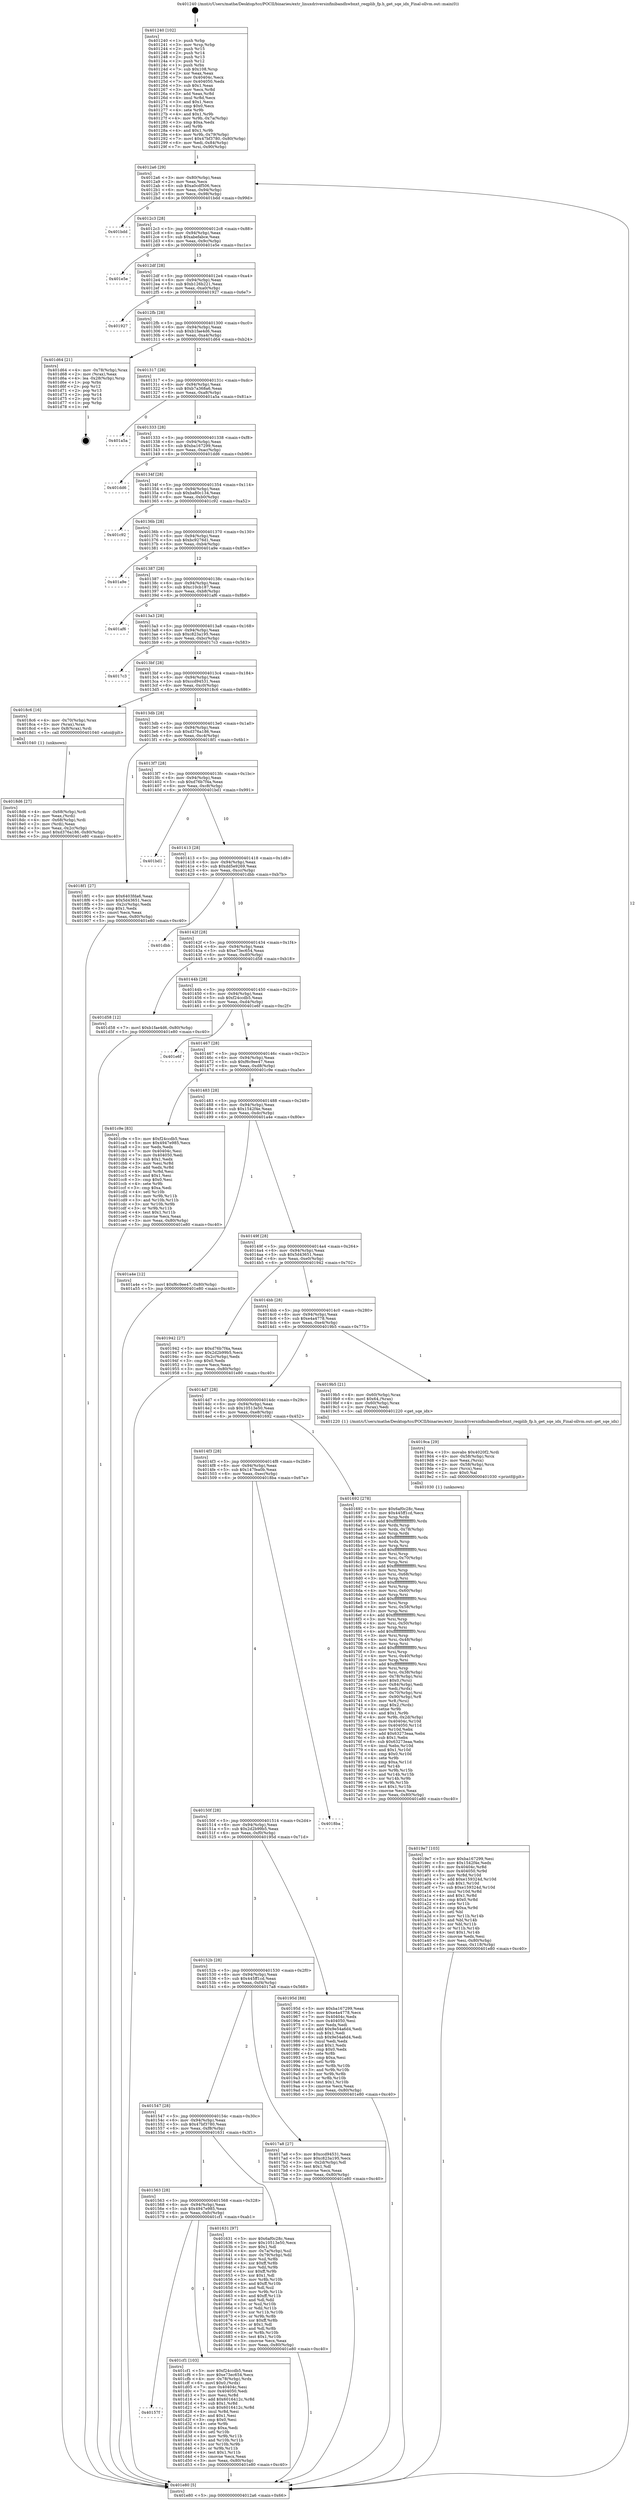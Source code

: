 digraph "0x401240" {
  label = "0x401240 (/mnt/c/Users/mathe/Desktop/tcc/POCII/binaries/extr_linuxdriversinfinibandhwbnxt_reqplib_fp.h_get_sqe_idx_Final-ollvm.out::main(0))"
  labelloc = "t"
  node[shape=record]

  Entry [label="",width=0.3,height=0.3,shape=circle,fillcolor=black,style=filled]
  "0x4012a6" [label="{
     0x4012a6 [29]\l
     | [instrs]\l
     &nbsp;&nbsp;0x4012a6 \<+3\>: mov -0x80(%rbp),%eax\l
     &nbsp;&nbsp;0x4012a9 \<+2\>: mov %eax,%ecx\l
     &nbsp;&nbsp;0x4012ab \<+6\>: sub $0xa0cdf506,%ecx\l
     &nbsp;&nbsp;0x4012b1 \<+6\>: mov %eax,-0x94(%rbp)\l
     &nbsp;&nbsp;0x4012b7 \<+6\>: mov %ecx,-0x98(%rbp)\l
     &nbsp;&nbsp;0x4012bd \<+6\>: je 0000000000401bdd \<main+0x99d\>\l
  }"]
  "0x401bdd" [label="{
     0x401bdd\l
  }", style=dashed]
  "0x4012c3" [label="{
     0x4012c3 [28]\l
     | [instrs]\l
     &nbsp;&nbsp;0x4012c3 \<+5\>: jmp 00000000004012c8 \<main+0x88\>\l
     &nbsp;&nbsp;0x4012c8 \<+6\>: mov -0x94(%rbp),%eax\l
     &nbsp;&nbsp;0x4012ce \<+5\>: sub $0xabefabce,%eax\l
     &nbsp;&nbsp;0x4012d3 \<+6\>: mov %eax,-0x9c(%rbp)\l
     &nbsp;&nbsp;0x4012d9 \<+6\>: je 0000000000401e5e \<main+0xc1e\>\l
  }"]
  Exit [label="",width=0.3,height=0.3,shape=circle,fillcolor=black,style=filled,peripheries=2]
  "0x401e5e" [label="{
     0x401e5e\l
  }", style=dashed]
  "0x4012df" [label="{
     0x4012df [28]\l
     | [instrs]\l
     &nbsp;&nbsp;0x4012df \<+5\>: jmp 00000000004012e4 \<main+0xa4\>\l
     &nbsp;&nbsp;0x4012e4 \<+6\>: mov -0x94(%rbp),%eax\l
     &nbsp;&nbsp;0x4012ea \<+5\>: sub $0xb126b221,%eax\l
     &nbsp;&nbsp;0x4012ef \<+6\>: mov %eax,-0xa0(%rbp)\l
     &nbsp;&nbsp;0x4012f5 \<+6\>: je 0000000000401927 \<main+0x6e7\>\l
  }"]
  "0x40157f" [label="{
     0x40157f\l
  }", style=dashed]
  "0x401927" [label="{
     0x401927\l
  }", style=dashed]
  "0x4012fb" [label="{
     0x4012fb [28]\l
     | [instrs]\l
     &nbsp;&nbsp;0x4012fb \<+5\>: jmp 0000000000401300 \<main+0xc0\>\l
     &nbsp;&nbsp;0x401300 \<+6\>: mov -0x94(%rbp),%eax\l
     &nbsp;&nbsp;0x401306 \<+5\>: sub $0xb1fae4d6,%eax\l
     &nbsp;&nbsp;0x40130b \<+6\>: mov %eax,-0xa4(%rbp)\l
     &nbsp;&nbsp;0x401311 \<+6\>: je 0000000000401d64 \<main+0xb24\>\l
  }"]
  "0x401cf1" [label="{
     0x401cf1 [103]\l
     | [instrs]\l
     &nbsp;&nbsp;0x401cf1 \<+5\>: mov $0xf24ccdb5,%eax\l
     &nbsp;&nbsp;0x401cf6 \<+5\>: mov $0xe73ec654,%ecx\l
     &nbsp;&nbsp;0x401cfb \<+4\>: mov -0x78(%rbp),%rdx\l
     &nbsp;&nbsp;0x401cff \<+6\>: movl $0x0,(%rdx)\l
     &nbsp;&nbsp;0x401d05 \<+7\>: mov 0x40404c,%esi\l
     &nbsp;&nbsp;0x401d0c \<+7\>: mov 0x404050,%edi\l
     &nbsp;&nbsp;0x401d13 \<+3\>: mov %esi,%r8d\l
     &nbsp;&nbsp;0x401d16 \<+7\>: add $0x6016412c,%r8d\l
     &nbsp;&nbsp;0x401d1d \<+4\>: sub $0x1,%r8d\l
     &nbsp;&nbsp;0x401d21 \<+7\>: sub $0x6016412c,%r8d\l
     &nbsp;&nbsp;0x401d28 \<+4\>: imul %r8d,%esi\l
     &nbsp;&nbsp;0x401d2c \<+3\>: and $0x1,%esi\l
     &nbsp;&nbsp;0x401d2f \<+3\>: cmp $0x0,%esi\l
     &nbsp;&nbsp;0x401d32 \<+4\>: sete %r9b\l
     &nbsp;&nbsp;0x401d36 \<+3\>: cmp $0xa,%edi\l
     &nbsp;&nbsp;0x401d39 \<+4\>: setl %r10b\l
     &nbsp;&nbsp;0x401d3d \<+3\>: mov %r9b,%r11b\l
     &nbsp;&nbsp;0x401d40 \<+3\>: and %r10b,%r11b\l
     &nbsp;&nbsp;0x401d43 \<+3\>: xor %r10b,%r9b\l
     &nbsp;&nbsp;0x401d46 \<+3\>: or %r9b,%r11b\l
     &nbsp;&nbsp;0x401d49 \<+4\>: test $0x1,%r11b\l
     &nbsp;&nbsp;0x401d4d \<+3\>: cmovne %ecx,%eax\l
     &nbsp;&nbsp;0x401d50 \<+3\>: mov %eax,-0x80(%rbp)\l
     &nbsp;&nbsp;0x401d53 \<+5\>: jmp 0000000000401e80 \<main+0xc40\>\l
  }"]
  "0x401d64" [label="{
     0x401d64 [21]\l
     | [instrs]\l
     &nbsp;&nbsp;0x401d64 \<+4\>: mov -0x78(%rbp),%rax\l
     &nbsp;&nbsp;0x401d68 \<+2\>: mov (%rax),%eax\l
     &nbsp;&nbsp;0x401d6a \<+4\>: lea -0x28(%rbp),%rsp\l
     &nbsp;&nbsp;0x401d6e \<+1\>: pop %rbx\l
     &nbsp;&nbsp;0x401d6f \<+2\>: pop %r12\l
     &nbsp;&nbsp;0x401d71 \<+2\>: pop %r13\l
     &nbsp;&nbsp;0x401d73 \<+2\>: pop %r14\l
     &nbsp;&nbsp;0x401d75 \<+2\>: pop %r15\l
     &nbsp;&nbsp;0x401d77 \<+1\>: pop %rbp\l
     &nbsp;&nbsp;0x401d78 \<+1\>: ret\l
  }"]
  "0x401317" [label="{
     0x401317 [28]\l
     | [instrs]\l
     &nbsp;&nbsp;0x401317 \<+5\>: jmp 000000000040131c \<main+0xdc\>\l
     &nbsp;&nbsp;0x40131c \<+6\>: mov -0x94(%rbp),%eax\l
     &nbsp;&nbsp;0x401322 \<+5\>: sub $0xb7a368a6,%eax\l
     &nbsp;&nbsp;0x401327 \<+6\>: mov %eax,-0xa8(%rbp)\l
     &nbsp;&nbsp;0x40132d \<+6\>: je 0000000000401a5a \<main+0x81a\>\l
  }"]
  "0x4019e7" [label="{
     0x4019e7 [103]\l
     | [instrs]\l
     &nbsp;&nbsp;0x4019e7 \<+5\>: mov $0xba167299,%esi\l
     &nbsp;&nbsp;0x4019ec \<+5\>: mov $0x1542f4e,%edx\l
     &nbsp;&nbsp;0x4019f1 \<+8\>: mov 0x40404c,%r8d\l
     &nbsp;&nbsp;0x4019f9 \<+8\>: mov 0x404050,%r9d\l
     &nbsp;&nbsp;0x401a01 \<+3\>: mov %r8d,%r10d\l
     &nbsp;&nbsp;0x401a04 \<+7\>: add $0xe159324d,%r10d\l
     &nbsp;&nbsp;0x401a0b \<+4\>: sub $0x1,%r10d\l
     &nbsp;&nbsp;0x401a0f \<+7\>: sub $0xe159324d,%r10d\l
     &nbsp;&nbsp;0x401a16 \<+4\>: imul %r10d,%r8d\l
     &nbsp;&nbsp;0x401a1a \<+4\>: and $0x1,%r8d\l
     &nbsp;&nbsp;0x401a1e \<+4\>: cmp $0x0,%r8d\l
     &nbsp;&nbsp;0x401a22 \<+4\>: sete %r11b\l
     &nbsp;&nbsp;0x401a26 \<+4\>: cmp $0xa,%r9d\l
     &nbsp;&nbsp;0x401a2a \<+3\>: setl %bl\l
     &nbsp;&nbsp;0x401a2d \<+3\>: mov %r11b,%r14b\l
     &nbsp;&nbsp;0x401a30 \<+3\>: and %bl,%r14b\l
     &nbsp;&nbsp;0x401a33 \<+3\>: xor %bl,%r11b\l
     &nbsp;&nbsp;0x401a36 \<+3\>: or %r11b,%r14b\l
     &nbsp;&nbsp;0x401a39 \<+4\>: test $0x1,%r14b\l
     &nbsp;&nbsp;0x401a3d \<+3\>: cmovne %edx,%esi\l
     &nbsp;&nbsp;0x401a40 \<+3\>: mov %esi,-0x80(%rbp)\l
     &nbsp;&nbsp;0x401a43 \<+6\>: mov %eax,-0x118(%rbp)\l
     &nbsp;&nbsp;0x401a49 \<+5\>: jmp 0000000000401e80 \<main+0xc40\>\l
  }"]
  "0x401a5a" [label="{
     0x401a5a\l
  }", style=dashed]
  "0x401333" [label="{
     0x401333 [28]\l
     | [instrs]\l
     &nbsp;&nbsp;0x401333 \<+5\>: jmp 0000000000401338 \<main+0xf8\>\l
     &nbsp;&nbsp;0x401338 \<+6\>: mov -0x94(%rbp),%eax\l
     &nbsp;&nbsp;0x40133e \<+5\>: sub $0xba167299,%eax\l
     &nbsp;&nbsp;0x401343 \<+6\>: mov %eax,-0xac(%rbp)\l
     &nbsp;&nbsp;0x401349 \<+6\>: je 0000000000401dd6 \<main+0xb96\>\l
  }"]
  "0x4019ca" [label="{
     0x4019ca [29]\l
     | [instrs]\l
     &nbsp;&nbsp;0x4019ca \<+10\>: movabs $0x4020f2,%rdi\l
     &nbsp;&nbsp;0x4019d4 \<+4\>: mov -0x58(%rbp),%rcx\l
     &nbsp;&nbsp;0x4019d8 \<+2\>: mov %eax,(%rcx)\l
     &nbsp;&nbsp;0x4019da \<+4\>: mov -0x58(%rbp),%rcx\l
     &nbsp;&nbsp;0x4019de \<+2\>: mov (%rcx),%esi\l
     &nbsp;&nbsp;0x4019e0 \<+2\>: mov $0x0,%al\l
     &nbsp;&nbsp;0x4019e2 \<+5\>: call 0000000000401030 \<printf@plt\>\l
     | [calls]\l
     &nbsp;&nbsp;0x401030 \{1\} (unknown)\l
  }"]
  "0x401dd6" [label="{
     0x401dd6\l
  }", style=dashed]
  "0x40134f" [label="{
     0x40134f [28]\l
     | [instrs]\l
     &nbsp;&nbsp;0x40134f \<+5\>: jmp 0000000000401354 \<main+0x114\>\l
     &nbsp;&nbsp;0x401354 \<+6\>: mov -0x94(%rbp),%eax\l
     &nbsp;&nbsp;0x40135a \<+5\>: sub $0xba80c134,%eax\l
     &nbsp;&nbsp;0x40135f \<+6\>: mov %eax,-0xb0(%rbp)\l
     &nbsp;&nbsp;0x401365 \<+6\>: je 0000000000401c92 \<main+0xa52\>\l
  }"]
  "0x4018d6" [label="{
     0x4018d6 [27]\l
     | [instrs]\l
     &nbsp;&nbsp;0x4018d6 \<+4\>: mov -0x68(%rbp),%rdi\l
     &nbsp;&nbsp;0x4018da \<+2\>: mov %eax,(%rdi)\l
     &nbsp;&nbsp;0x4018dc \<+4\>: mov -0x68(%rbp),%rdi\l
     &nbsp;&nbsp;0x4018e0 \<+2\>: mov (%rdi),%eax\l
     &nbsp;&nbsp;0x4018e2 \<+3\>: mov %eax,-0x2c(%rbp)\l
     &nbsp;&nbsp;0x4018e5 \<+7\>: movl $0xd376a186,-0x80(%rbp)\l
     &nbsp;&nbsp;0x4018ec \<+5\>: jmp 0000000000401e80 \<main+0xc40\>\l
  }"]
  "0x401c92" [label="{
     0x401c92\l
  }", style=dashed]
  "0x40136b" [label="{
     0x40136b [28]\l
     | [instrs]\l
     &nbsp;&nbsp;0x40136b \<+5\>: jmp 0000000000401370 \<main+0x130\>\l
     &nbsp;&nbsp;0x401370 \<+6\>: mov -0x94(%rbp),%eax\l
     &nbsp;&nbsp;0x401376 \<+5\>: sub $0xbc9276d1,%eax\l
     &nbsp;&nbsp;0x40137b \<+6\>: mov %eax,-0xb4(%rbp)\l
     &nbsp;&nbsp;0x401381 \<+6\>: je 0000000000401a9e \<main+0x85e\>\l
  }"]
  "0x401240" [label="{
     0x401240 [102]\l
     | [instrs]\l
     &nbsp;&nbsp;0x401240 \<+1\>: push %rbp\l
     &nbsp;&nbsp;0x401241 \<+3\>: mov %rsp,%rbp\l
     &nbsp;&nbsp;0x401244 \<+2\>: push %r15\l
     &nbsp;&nbsp;0x401246 \<+2\>: push %r14\l
     &nbsp;&nbsp;0x401248 \<+2\>: push %r13\l
     &nbsp;&nbsp;0x40124a \<+2\>: push %r12\l
     &nbsp;&nbsp;0x40124c \<+1\>: push %rbx\l
     &nbsp;&nbsp;0x40124d \<+7\>: sub $0x108,%rsp\l
     &nbsp;&nbsp;0x401254 \<+2\>: xor %eax,%eax\l
     &nbsp;&nbsp;0x401256 \<+7\>: mov 0x40404c,%ecx\l
     &nbsp;&nbsp;0x40125d \<+7\>: mov 0x404050,%edx\l
     &nbsp;&nbsp;0x401264 \<+3\>: sub $0x1,%eax\l
     &nbsp;&nbsp;0x401267 \<+3\>: mov %ecx,%r8d\l
     &nbsp;&nbsp;0x40126a \<+3\>: add %eax,%r8d\l
     &nbsp;&nbsp;0x40126d \<+4\>: imul %r8d,%ecx\l
     &nbsp;&nbsp;0x401271 \<+3\>: and $0x1,%ecx\l
     &nbsp;&nbsp;0x401274 \<+3\>: cmp $0x0,%ecx\l
     &nbsp;&nbsp;0x401277 \<+4\>: sete %r9b\l
     &nbsp;&nbsp;0x40127b \<+4\>: and $0x1,%r9b\l
     &nbsp;&nbsp;0x40127f \<+4\>: mov %r9b,-0x7a(%rbp)\l
     &nbsp;&nbsp;0x401283 \<+3\>: cmp $0xa,%edx\l
     &nbsp;&nbsp;0x401286 \<+4\>: setl %r9b\l
     &nbsp;&nbsp;0x40128a \<+4\>: and $0x1,%r9b\l
     &nbsp;&nbsp;0x40128e \<+4\>: mov %r9b,-0x79(%rbp)\l
     &nbsp;&nbsp;0x401292 \<+7\>: movl $0x47bf3780,-0x80(%rbp)\l
     &nbsp;&nbsp;0x401299 \<+6\>: mov %edi,-0x84(%rbp)\l
     &nbsp;&nbsp;0x40129f \<+7\>: mov %rsi,-0x90(%rbp)\l
  }"]
  "0x401a9e" [label="{
     0x401a9e\l
  }", style=dashed]
  "0x401387" [label="{
     0x401387 [28]\l
     | [instrs]\l
     &nbsp;&nbsp;0x401387 \<+5\>: jmp 000000000040138c \<main+0x14c\>\l
     &nbsp;&nbsp;0x40138c \<+6\>: mov -0x94(%rbp),%eax\l
     &nbsp;&nbsp;0x401392 \<+5\>: sub $0xc10cb187,%eax\l
     &nbsp;&nbsp;0x401397 \<+6\>: mov %eax,-0xb8(%rbp)\l
     &nbsp;&nbsp;0x40139d \<+6\>: je 0000000000401af6 \<main+0x8b6\>\l
  }"]
  "0x401e80" [label="{
     0x401e80 [5]\l
     | [instrs]\l
     &nbsp;&nbsp;0x401e80 \<+5\>: jmp 00000000004012a6 \<main+0x66\>\l
  }"]
  "0x401af6" [label="{
     0x401af6\l
  }", style=dashed]
  "0x4013a3" [label="{
     0x4013a3 [28]\l
     | [instrs]\l
     &nbsp;&nbsp;0x4013a3 \<+5\>: jmp 00000000004013a8 \<main+0x168\>\l
     &nbsp;&nbsp;0x4013a8 \<+6\>: mov -0x94(%rbp),%eax\l
     &nbsp;&nbsp;0x4013ae \<+5\>: sub $0xc823a195,%eax\l
     &nbsp;&nbsp;0x4013b3 \<+6\>: mov %eax,-0xbc(%rbp)\l
     &nbsp;&nbsp;0x4013b9 \<+6\>: je 00000000004017c3 \<main+0x583\>\l
  }"]
  "0x401563" [label="{
     0x401563 [28]\l
     | [instrs]\l
     &nbsp;&nbsp;0x401563 \<+5\>: jmp 0000000000401568 \<main+0x328\>\l
     &nbsp;&nbsp;0x401568 \<+6\>: mov -0x94(%rbp),%eax\l
     &nbsp;&nbsp;0x40156e \<+5\>: sub $0x4947e985,%eax\l
     &nbsp;&nbsp;0x401573 \<+6\>: mov %eax,-0xfc(%rbp)\l
     &nbsp;&nbsp;0x401579 \<+6\>: je 0000000000401cf1 \<main+0xab1\>\l
  }"]
  "0x4017c3" [label="{
     0x4017c3\l
  }", style=dashed]
  "0x4013bf" [label="{
     0x4013bf [28]\l
     | [instrs]\l
     &nbsp;&nbsp;0x4013bf \<+5\>: jmp 00000000004013c4 \<main+0x184\>\l
     &nbsp;&nbsp;0x4013c4 \<+6\>: mov -0x94(%rbp),%eax\l
     &nbsp;&nbsp;0x4013ca \<+5\>: sub $0xccd94531,%eax\l
     &nbsp;&nbsp;0x4013cf \<+6\>: mov %eax,-0xc0(%rbp)\l
     &nbsp;&nbsp;0x4013d5 \<+6\>: je 00000000004018c6 \<main+0x686\>\l
  }"]
  "0x401631" [label="{
     0x401631 [97]\l
     | [instrs]\l
     &nbsp;&nbsp;0x401631 \<+5\>: mov $0x6af0c28c,%eax\l
     &nbsp;&nbsp;0x401636 \<+5\>: mov $0x10513e50,%ecx\l
     &nbsp;&nbsp;0x40163b \<+2\>: mov $0x1,%dl\l
     &nbsp;&nbsp;0x40163d \<+4\>: mov -0x7a(%rbp),%sil\l
     &nbsp;&nbsp;0x401641 \<+4\>: mov -0x79(%rbp),%dil\l
     &nbsp;&nbsp;0x401645 \<+3\>: mov %sil,%r8b\l
     &nbsp;&nbsp;0x401648 \<+4\>: xor $0xff,%r8b\l
     &nbsp;&nbsp;0x40164c \<+3\>: mov %dil,%r9b\l
     &nbsp;&nbsp;0x40164f \<+4\>: xor $0xff,%r9b\l
     &nbsp;&nbsp;0x401653 \<+3\>: xor $0x1,%dl\l
     &nbsp;&nbsp;0x401656 \<+3\>: mov %r8b,%r10b\l
     &nbsp;&nbsp;0x401659 \<+4\>: and $0xff,%r10b\l
     &nbsp;&nbsp;0x40165d \<+3\>: and %dl,%sil\l
     &nbsp;&nbsp;0x401660 \<+3\>: mov %r9b,%r11b\l
     &nbsp;&nbsp;0x401663 \<+4\>: and $0xff,%r11b\l
     &nbsp;&nbsp;0x401667 \<+3\>: and %dl,%dil\l
     &nbsp;&nbsp;0x40166a \<+3\>: or %sil,%r10b\l
     &nbsp;&nbsp;0x40166d \<+3\>: or %dil,%r11b\l
     &nbsp;&nbsp;0x401670 \<+3\>: xor %r11b,%r10b\l
     &nbsp;&nbsp;0x401673 \<+3\>: or %r9b,%r8b\l
     &nbsp;&nbsp;0x401676 \<+4\>: xor $0xff,%r8b\l
     &nbsp;&nbsp;0x40167a \<+3\>: or $0x1,%dl\l
     &nbsp;&nbsp;0x40167d \<+3\>: and %dl,%r8b\l
     &nbsp;&nbsp;0x401680 \<+3\>: or %r8b,%r10b\l
     &nbsp;&nbsp;0x401683 \<+4\>: test $0x1,%r10b\l
     &nbsp;&nbsp;0x401687 \<+3\>: cmovne %ecx,%eax\l
     &nbsp;&nbsp;0x40168a \<+3\>: mov %eax,-0x80(%rbp)\l
     &nbsp;&nbsp;0x40168d \<+5\>: jmp 0000000000401e80 \<main+0xc40\>\l
  }"]
  "0x4018c6" [label="{
     0x4018c6 [16]\l
     | [instrs]\l
     &nbsp;&nbsp;0x4018c6 \<+4\>: mov -0x70(%rbp),%rax\l
     &nbsp;&nbsp;0x4018ca \<+3\>: mov (%rax),%rax\l
     &nbsp;&nbsp;0x4018cd \<+4\>: mov 0x8(%rax),%rdi\l
     &nbsp;&nbsp;0x4018d1 \<+5\>: call 0000000000401040 \<atoi@plt\>\l
     | [calls]\l
     &nbsp;&nbsp;0x401040 \{1\} (unknown)\l
  }"]
  "0x4013db" [label="{
     0x4013db [28]\l
     | [instrs]\l
     &nbsp;&nbsp;0x4013db \<+5\>: jmp 00000000004013e0 \<main+0x1a0\>\l
     &nbsp;&nbsp;0x4013e0 \<+6\>: mov -0x94(%rbp),%eax\l
     &nbsp;&nbsp;0x4013e6 \<+5\>: sub $0xd376a186,%eax\l
     &nbsp;&nbsp;0x4013eb \<+6\>: mov %eax,-0xc4(%rbp)\l
     &nbsp;&nbsp;0x4013f1 \<+6\>: je 00000000004018f1 \<main+0x6b1\>\l
  }"]
  "0x401547" [label="{
     0x401547 [28]\l
     | [instrs]\l
     &nbsp;&nbsp;0x401547 \<+5\>: jmp 000000000040154c \<main+0x30c\>\l
     &nbsp;&nbsp;0x40154c \<+6\>: mov -0x94(%rbp),%eax\l
     &nbsp;&nbsp;0x401552 \<+5\>: sub $0x47bf3780,%eax\l
     &nbsp;&nbsp;0x401557 \<+6\>: mov %eax,-0xf8(%rbp)\l
     &nbsp;&nbsp;0x40155d \<+6\>: je 0000000000401631 \<main+0x3f1\>\l
  }"]
  "0x4018f1" [label="{
     0x4018f1 [27]\l
     | [instrs]\l
     &nbsp;&nbsp;0x4018f1 \<+5\>: mov $0x6403fda6,%eax\l
     &nbsp;&nbsp;0x4018f6 \<+5\>: mov $0x5d43651,%ecx\l
     &nbsp;&nbsp;0x4018fb \<+3\>: mov -0x2c(%rbp),%edx\l
     &nbsp;&nbsp;0x4018fe \<+3\>: cmp $0x1,%edx\l
     &nbsp;&nbsp;0x401901 \<+3\>: cmovl %ecx,%eax\l
     &nbsp;&nbsp;0x401904 \<+3\>: mov %eax,-0x80(%rbp)\l
     &nbsp;&nbsp;0x401907 \<+5\>: jmp 0000000000401e80 \<main+0xc40\>\l
  }"]
  "0x4013f7" [label="{
     0x4013f7 [28]\l
     | [instrs]\l
     &nbsp;&nbsp;0x4013f7 \<+5\>: jmp 00000000004013fc \<main+0x1bc\>\l
     &nbsp;&nbsp;0x4013fc \<+6\>: mov -0x94(%rbp),%eax\l
     &nbsp;&nbsp;0x401402 \<+5\>: sub $0xd76b7f4a,%eax\l
     &nbsp;&nbsp;0x401407 \<+6\>: mov %eax,-0xc8(%rbp)\l
     &nbsp;&nbsp;0x40140d \<+6\>: je 0000000000401bd1 \<main+0x991\>\l
  }"]
  "0x4017a8" [label="{
     0x4017a8 [27]\l
     | [instrs]\l
     &nbsp;&nbsp;0x4017a8 \<+5\>: mov $0xccd94531,%eax\l
     &nbsp;&nbsp;0x4017ad \<+5\>: mov $0xc823a195,%ecx\l
     &nbsp;&nbsp;0x4017b2 \<+3\>: mov -0x2d(%rbp),%dl\l
     &nbsp;&nbsp;0x4017b5 \<+3\>: test $0x1,%dl\l
     &nbsp;&nbsp;0x4017b8 \<+3\>: cmovne %ecx,%eax\l
     &nbsp;&nbsp;0x4017bb \<+3\>: mov %eax,-0x80(%rbp)\l
     &nbsp;&nbsp;0x4017be \<+5\>: jmp 0000000000401e80 \<main+0xc40\>\l
  }"]
  "0x401bd1" [label="{
     0x401bd1\l
  }", style=dashed]
  "0x401413" [label="{
     0x401413 [28]\l
     | [instrs]\l
     &nbsp;&nbsp;0x401413 \<+5\>: jmp 0000000000401418 \<main+0x1d8\>\l
     &nbsp;&nbsp;0x401418 \<+6\>: mov -0x94(%rbp),%eax\l
     &nbsp;&nbsp;0x40141e \<+5\>: sub $0xdd5e9269,%eax\l
     &nbsp;&nbsp;0x401423 \<+6\>: mov %eax,-0xcc(%rbp)\l
     &nbsp;&nbsp;0x401429 \<+6\>: je 0000000000401dbb \<main+0xb7b\>\l
  }"]
  "0x40152b" [label="{
     0x40152b [28]\l
     | [instrs]\l
     &nbsp;&nbsp;0x40152b \<+5\>: jmp 0000000000401530 \<main+0x2f0\>\l
     &nbsp;&nbsp;0x401530 \<+6\>: mov -0x94(%rbp),%eax\l
     &nbsp;&nbsp;0x401536 \<+5\>: sub $0x445ff1cd,%eax\l
     &nbsp;&nbsp;0x40153b \<+6\>: mov %eax,-0xf4(%rbp)\l
     &nbsp;&nbsp;0x401541 \<+6\>: je 00000000004017a8 \<main+0x568\>\l
  }"]
  "0x401dbb" [label="{
     0x401dbb\l
  }", style=dashed]
  "0x40142f" [label="{
     0x40142f [28]\l
     | [instrs]\l
     &nbsp;&nbsp;0x40142f \<+5\>: jmp 0000000000401434 \<main+0x1f4\>\l
     &nbsp;&nbsp;0x401434 \<+6\>: mov -0x94(%rbp),%eax\l
     &nbsp;&nbsp;0x40143a \<+5\>: sub $0xe73ec654,%eax\l
     &nbsp;&nbsp;0x40143f \<+6\>: mov %eax,-0xd0(%rbp)\l
     &nbsp;&nbsp;0x401445 \<+6\>: je 0000000000401d58 \<main+0xb18\>\l
  }"]
  "0x40195d" [label="{
     0x40195d [88]\l
     | [instrs]\l
     &nbsp;&nbsp;0x40195d \<+5\>: mov $0xba167299,%eax\l
     &nbsp;&nbsp;0x401962 \<+5\>: mov $0xe4a4778,%ecx\l
     &nbsp;&nbsp;0x401967 \<+7\>: mov 0x40404c,%edx\l
     &nbsp;&nbsp;0x40196e \<+7\>: mov 0x404050,%esi\l
     &nbsp;&nbsp;0x401975 \<+2\>: mov %edx,%edi\l
     &nbsp;&nbsp;0x401977 \<+6\>: add $0x9e54a6d4,%edi\l
     &nbsp;&nbsp;0x40197d \<+3\>: sub $0x1,%edi\l
     &nbsp;&nbsp;0x401980 \<+6\>: sub $0x9e54a6d4,%edi\l
     &nbsp;&nbsp;0x401986 \<+3\>: imul %edi,%edx\l
     &nbsp;&nbsp;0x401989 \<+3\>: and $0x1,%edx\l
     &nbsp;&nbsp;0x40198c \<+3\>: cmp $0x0,%edx\l
     &nbsp;&nbsp;0x40198f \<+4\>: sete %r8b\l
     &nbsp;&nbsp;0x401993 \<+3\>: cmp $0xa,%esi\l
     &nbsp;&nbsp;0x401996 \<+4\>: setl %r9b\l
     &nbsp;&nbsp;0x40199a \<+3\>: mov %r8b,%r10b\l
     &nbsp;&nbsp;0x40199d \<+3\>: and %r9b,%r10b\l
     &nbsp;&nbsp;0x4019a0 \<+3\>: xor %r9b,%r8b\l
     &nbsp;&nbsp;0x4019a3 \<+3\>: or %r8b,%r10b\l
     &nbsp;&nbsp;0x4019a6 \<+4\>: test $0x1,%r10b\l
     &nbsp;&nbsp;0x4019aa \<+3\>: cmovne %ecx,%eax\l
     &nbsp;&nbsp;0x4019ad \<+3\>: mov %eax,-0x80(%rbp)\l
     &nbsp;&nbsp;0x4019b0 \<+5\>: jmp 0000000000401e80 \<main+0xc40\>\l
  }"]
  "0x401d58" [label="{
     0x401d58 [12]\l
     | [instrs]\l
     &nbsp;&nbsp;0x401d58 \<+7\>: movl $0xb1fae4d6,-0x80(%rbp)\l
     &nbsp;&nbsp;0x401d5f \<+5\>: jmp 0000000000401e80 \<main+0xc40\>\l
  }"]
  "0x40144b" [label="{
     0x40144b [28]\l
     | [instrs]\l
     &nbsp;&nbsp;0x40144b \<+5\>: jmp 0000000000401450 \<main+0x210\>\l
     &nbsp;&nbsp;0x401450 \<+6\>: mov -0x94(%rbp),%eax\l
     &nbsp;&nbsp;0x401456 \<+5\>: sub $0xf24ccdb5,%eax\l
     &nbsp;&nbsp;0x40145b \<+6\>: mov %eax,-0xd4(%rbp)\l
     &nbsp;&nbsp;0x401461 \<+6\>: je 0000000000401e6f \<main+0xc2f\>\l
  }"]
  "0x40150f" [label="{
     0x40150f [28]\l
     | [instrs]\l
     &nbsp;&nbsp;0x40150f \<+5\>: jmp 0000000000401514 \<main+0x2d4\>\l
     &nbsp;&nbsp;0x401514 \<+6\>: mov -0x94(%rbp),%eax\l
     &nbsp;&nbsp;0x40151a \<+5\>: sub $0x2d2b99b5,%eax\l
     &nbsp;&nbsp;0x40151f \<+6\>: mov %eax,-0xf0(%rbp)\l
     &nbsp;&nbsp;0x401525 \<+6\>: je 000000000040195d \<main+0x71d\>\l
  }"]
  "0x401e6f" [label="{
     0x401e6f\l
  }", style=dashed]
  "0x401467" [label="{
     0x401467 [28]\l
     | [instrs]\l
     &nbsp;&nbsp;0x401467 \<+5\>: jmp 000000000040146c \<main+0x22c\>\l
     &nbsp;&nbsp;0x40146c \<+6\>: mov -0x94(%rbp),%eax\l
     &nbsp;&nbsp;0x401472 \<+5\>: sub $0xf6c9ee47,%eax\l
     &nbsp;&nbsp;0x401477 \<+6\>: mov %eax,-0xd8(%rbp)\l
     &nbsp;&nbsp;0x40147d \<+6\>: je 0000000000401c9e \<main+0xa5e\>\l
  }"]
  "0x4018ba" [label="{
     0x4018ba\l
  }", style=dashed]
  "0x401c9e" [label="{
     0x401c9e [83]\l
     | [instrs]\l
     &nbsp;&nbsp;0x401c9e \<+5\>: mov $0xf24ccdb5,%eax\l
     &nbsp;&nbsp;0x401ca3 \<+5\>: mov $0x4947e985,%ecx\l
     &nbsp;&nbsp;0x401ca8 \<+2\>: xor %edx,%edx\l
     &nbsp;&nbsp;0x401caa \<+7\>: mov 0x40404c,%esi\l
     &nbsp;&nbsp;0x401cb1 \<+7\>: mov 0x404050,%edi\l
     &nbsp;&nbsp;0x401cb8 \<+3\>: sub $0x1,%edx\l
     &nbsp;&nbsp;0x401cbb \<+3\>: mov %esi,%r8d\l
     &nbsp;&nbsp;0x401cbe \<+3\>: add %edx,%r8d\l
     &nbsp;&nbsp;0x401cc1 \<+4\>: imul %r8d,%esi\l
     &nbsp;&nbsp;0x401cc5 \<+3\>: and $0x1,%esi\l
     &nbsp;&nbsp;0x401cc8 \<+3\>: cmp $0x0,%esi\l
     &nbsp;&nbsp;0x401ccb \<+4\>: sete %r9b\l
     &nbsp;&nbsp;0x401ccf \<+3\>: cmp $0xa,%edi\l
     &nbsp;&nbsp;0x401cd2 \<+4\>: setl %r10b\l
     &nbsp;&nbsp;0x401cd6 \<+3\>: mov %r9b,%r11b\l
     &nbsp;&nbsp;0x401cd9 \<+3\>: and %r10b,%r11b\l
     &nbsp;&nbsp;0x401cdc \<+3\>: xor %r10b,%r9b\l
     &nbsp;&nbsp;0x401cdf \<+3\>: or %r9b,%r11b\l
     &nbsp;&nbsp;0x401ce2 \<+4\>: test $0x1,%r11b\l
     &nbsp;&nbsp;0x401ce6 \<+3\>: cmovne %ecx,%eax\l
     &nbsp;&nbsp;0x401ce9 \<+3\>: mov %eax,-0x80(%rbp)\l
     &nbsp;&nbsp;0x401cec \<+5\>: jmp 0000000000401e80 \<main+0xc40\>\l
  }"]
  "0x401483" [label="{
     0x401483 [28]\l
     | [instrs]\l
     &nbsp;&nbsp;0x401483 \<+5\>: jmp 0000000000401488 \<main+0x248\>\l
     &nbsp;&nbsp;0x401488 \<+6\>: mov -0x94(%rbp),%eax\l
     &nbsp;&nbsp;0x40148e \<+5\>: sub $0x1542f4e,%eax\l
     &nbsp;&nbsp;0x401493 \<+6\>: mov %eax,-0xdc(%rbp)\l
     &nbsp;&nbsp;0x401499 \<+6\>: je 0000000000401a4e \<main+0x80e\>\l
  }"]
  "0x4014f3" [label="{
     0x4014f3 [28]\l
     | [instrs]\l
     &nbsp;&nbsp;0x4014f3 \<+5\>: jmp 00000000004014f8 \<main+0x2b8\>\l
     &nbsp;&nbsp;0x4014f8 \<+6\>: mov -0x94(%rbp),%eax\l
     &nbsp;&nbsp;0x4014fe \<+5\>: sub $0x147fea0b,%eax\l
     &nbsp;&nbsp;0x401503 \<+6\>: mov %eax,-0xec(%rbp)\l
     &nbsp;&nbsp;0x401509 \<+6\>: je 00000000004018ba \<main+0x67a\>\l
  }"]
  "0x401a4e" [label="{
     0x401a4e [12]\l
     | [instrs]\l
     &nbsp;&nbsp;0x401a4e \<+7\>: movl $0xf6c9ee47,-0x80(%rbp)\l
     &nbsp;&nbsp;0x401a55 \<+5\>: jmp 0000000000401e80 \<main+0xc40\>\l
  }"]
  "0x40149f" [label="{
     0x40149f [28]\l
     | [instrs]\l
     &nbsp;&nbsp;0x40149f \<+5\>: jmp 00000000004014a4 \<main+0x264\>\l
     &nbsp;&nbsp;0x4014a4 \<+6\>: mov -0x94(%rbp),%eax\l
     &nbsp;&nbsp;0x4014aa \<+5\>: sub $0x5d43651,%eax\l
     &nbsp;&nbsp;0x4014af \<+6\>: mov %eax,-0xe0(%rbp)\l
     &nbsp;&nbsp;0x4014b5 \<+6\>: je 0000000000401942 \<main+0x702\>\l
  }"]
  "0x401692" [label="{
     0x401692 [278]\l
     | [instrs]\l
     &nbsp;&nbsp;0x401692 \<+5\>: mov $0x6af0c28c,%eax\l
     &nbsp;&nbsp;0x401697 \<+5\>: mov $0x445ff1cd,%ecx\l
     &nbsp;&nbsp;0x40169c \<+3\>: mov %rsp,%rdx\l
     &nbsp;&nbsp;0x40169f \<+4\>: add $0xfffffffffffffff0,%rdx\l
     &nbsp;&nbsp;0x4016a3 \<+3\>: mov %rdx,%rsp\l
     &nbsp;&nbsp;0x4016a6 \<+4\>: mov %rdx,-0x78(%rbp)\l
     &nbsp;&nbsp;0x4016aa \<+3\>: mov %rsp,%rdx\l
     &nbsp;&nbsp;0x4016ad \<+4\>: add $0xfffffffffffffff0,%rdx\l
     &nbsp;&nbsp;0x4016b1 \<+3\>: mov %rdx,%rsp\l
     &nbsp;&nbsp;0x4016b4 \<+3\>: mov %rsp,%rsi\l
     &nbsp;&nbsp;0x4016b7 \<+4\>: add $0xfffffffffffffff0,%rsi\l
     &nbsp;&nbsp;0x4016bb \<+3\>: mov %rsi,%rsp\l
     &nbsp;&nbsp;0x4016be \<+4\>: mov %rsi,-0x70(%rbp)\l
     &nbsp;&nbsp;0x4016c2 \<+3\>: mov %rsp,%rsi\l
     &nbsp;&nbsp;0x4016c5 \<+4\>: add $0xfffffffffffffff0,%rsi\l
     &nbsp;&nbsp;0x4016c9 \<+3\>: mov %rsi,%rsp\l
     &nbsp;&nbsp;0x4016cc \<+4\>: mov %rsi,-0x68(%rbp)\l
     &nbsp;&nbsp;0x4016d0 \<+3\>: mov %rsp,%rsi\l
     &nbsp;&nbsp;0x4016d3 \<+4\>: add $0xfffffffffffffff0,%rsi\l
     &nbsp;&nbsp;0x4016d7 \<+3\>: mov %rsi,%rsp\l
     &nbsp;&nbsp;0x4016da \<+4\>: mov %rsi,-0x60(%rbp)\l
     &nbsp;&nbsp;0x4016de \<+3\>: mov %rsp,%rsi\l
     &nbsp;&nbsp;0x4016e1 \<+4\>: add $0xfffffffffffffff0,%rsi\l
     &nbsp;&nbsp;0x4016e5 \<+3\>: mov %rsi,%rsp\l
     &nbsp;&nbsp;0x4016e8 \<+4\>: mov %rsi,-0x58(%rbp)\l
     &nbsp;&nbsp;0x4016ec \<+3\>: mov %rsp,%rsi\l
     &nbsp;&nbsp;0x4016ef \<+4\>: add $0xfffffffffffffff0,%rsi\l
     &nbsp;&nbsp;0x4016f3 \<+3\>: mov %rsi,%rsp\l
     &nbsp;&nbsp;0x4016f6 \<+4\>: mov %rsi,-0x50(%rbp)\l
     &nbsp;&nbsp;0x4016fa \<+3\>: mov %rsp,%rsi\l
     &nbsp;&nbsp;0x4016fd \<+4\>: add $0xfffffffffffffff0,%rsi\l
     &nbsp;&nbsp;0x401701 \<+3\>: mov %rsi,%rsp\l
     &nbsp;&nbsp;0x401704 \<+4\>: mov %rsi,-0x48(%rbp)\l
     &nbsp;&nbsp;0x401708 \<+3\>: mov %rsp,%rsi\l
     &nbsp;&nbsp;0x40170b \<+4\>: add $0xfffffffffffffff0,%rsi\l
     &nbsp;&nbsp;0x40170f \<+3\>: mov %rsi,%rsp\l
     &nbsp;&nbsp;0x401712 \<+4\>: mov %rsi,-0x40(%rbp)\l
     &nbsp;&nbsp;0x401716 \<+3\>: mov %rsp,%rsi\l
     &nbsp;&nbsp;0x401719 \<+4\>: add $0xfffffffffffffff0,%rsi\l
     &nbsp;&nbsp;0x40171d \<+3\>: mov %rsi,%rsp\l
     &nbsp;&nbsp;0x401720 \<+4\>: mov %rsi,-0x38(%rbp)\l
     &nbsp;&nbsp;0x401724 \<+4\>: mov -0x78(%rbp),%rsi\l
     &nbsp;&nbsp;0x401728 \<+6\>: movl $0x0,(%rsi)\l
     &nbsp;&nbsp;0x40172e \<+6\>: mov -0x84(%rbp),%edi\l
     &nbsp;&nbsp;0x401734 \<+2\>: mov %edi,(%rdx)\l
     &nbsp;&nbsp;0x401736 \<+4\>: mov -0x70(%rbp),%rsi\l
     &nbsp;&nbsp;0x40173a \<+7\>: mov -0x90(%rbp),%r8\l
     &nbsp;&nbsp;0x401741 \<+3\>: mov %r8,(%rsi)\l
     &nbsp;&nbsp;0x401744 \<+3\>: cmpl $0x2,(%rdx)\l
     &nbsp;&nbsp;0x401747 \<+4\>: setne %r9b\l
     &nbsp;&nbsp;0x40174b \<+4\>: and $0x1,%r9b\l
     &nbsp;&nbsp;0x40174f \<+4\>: mov %r9b,-0x2d(%rbp)\l
     &nbsp;&nbsp;0x401753 \<+8\>: mov 0x40404c,%r10d\l
     &nbsp;&nbsp;0x40175b \<+8\>: mov 0x404050,%r11d\l
     &nbsp;&nbsp;0x401763 \<+3\>: mov %r10d,%ebx\l
     &nbsp;&nbsp;0x401766 \<+6\>: add $0x63273eaa,%ebx\l
     &nbsp;&nbsp;0x40176c \<+3\>: sub $0x1,%ebx\l
     &nbsp;&nbsp;0x40176f \<+6\>: sub $0x63273eaa,%ebx\l
     &nbsp;&nbsp;0x401775 \<+4\>: imul %ebx,%r10d\l
     &nbsp;&nbsp;0x401779 \<+4\>: and $0x1,%r10d\l
     &nbsp;&nbsp;0x40177d \<+4\>: cmp $0x0,%r10d\l
     &nbsp;&nbsp;0x401781 \<+4\>: sete %r9b\l
     &nbsp;&nbsp;0x401785 \<+4\>: cmp $0xa,%r11d\l
     &nbsp;&nbsp;0x401789 \<+4\>: setl %r14b\l
     &nbsp;&nbsp;0x40178d \<+3\>: mov %r9b,%r15b\l
     &nbsp;&nbsp;0x401790 \<+3\>: and %r14b,%r15b\l
     &nbsp;&nbsp;0x401793 \<+3\>: xor %r14b,%r9b\l
     &nbsp;&nbsp;0x401796 \<+3\>: or %r9b,%r15b\l
     &nbsp;&nbsp;0x401799 \<+4\>: test $0x1,%r15b\l
     &nbsp;&nbsp;0x40179d \<+3\>: cmovne %ecx,%eax\l
     &nbsp;&nbsp;0x4017a0 \<+3\>: mov %eax,-0x80(%rbp)\l
     &nbsp;&nbsp;0x4017a3 \<+5\>: jmp 0000000000401e80 \<main+0xc40\>\l
  }"]
  "0x401942" [label="{
     0x401942 [27]\l
     | [instrs]\l
     &nbsp;&nbsp;0x401942 \<+5\>: mov $0xd76b7f4a,%eax\l
     &nbsp;&nbsp;0x401947 \<+5\>: mov $0x2d2b99b5,%ecx\l
     &nbsp;&nbsp;0x40194c \<+3\>: mov -0x2c(%rbp),%edx\l
     &nbsp;&nbsp;0x40194f \<+3\>: cmp $0x0,%edx\l
     &nbsp;&nbsp;0x401952 \<+3\>: cmove %ecx,%eax\l
     &nbsp;&nbsp;0x401955 \<+3\>: mov %eax,-0x80(%rbp)\l
     &nbsp;&nbsp;0x401958 \<+5\>: jmp 0000000000401e80 \<main+0xc40\>\l
  }"]
  "0x4014bb" [label="{
     0x4014bb [28]\l
     | [instrs]\l
     &nbsp;&nbsp;0x4014bb \<+5\>: jmp 00000000004014c0 \<main+0x280\>\l
     &nbsp;&nbsp;0x4014c0 \<+6\>: mov -0x94(%rbp),%eax\l
     &nbsp;&nbsp;0x4014c6 \<+5\>: sub $0xe4a4778,%eax\l
     &nbsp;&nbsp;0x4014cb \<+6\>: mov %eax,-0xe4(%rbp)\l
     &nbsp;&nbsp;0x4014d1 \<+6\>: je 00000000004019b5 \<main+0x775\>\l
  }"]
  "0x4014d7" [label="{
     0x4014d7 [28]\l
     | [instrs]\l
     &nbsp;&nbsp;0x4014d7 \<+5\>: jmp 00000000004014dc \<main+0x29c\>\l
     &nbsp;&nbsp;0x4014dc \<+6\>: mov -0x94(%rbp),%eax\l
     &nbsp;&nbsp;0x4014e2 \<+5\>: sub $0x10513e50,%eax\l
     &nbsp;&nbsp;0x4014e7 \<+6\>: mov %eax,-0xe8(%rbp)\l
     &nbsp;&nbsp;0x4014ed \<+6\>: je 0000000000401692 \<main+0x452\>\l
  }"]
  "0x4019b5" [label="{
     0x4019b5 [21]\l
     | [instrs]\l
     &nbsp;&nbsp;0x4019b5 \<+4\>: mov -0x60(%rbp),%rax\l
     &nbsp;&nbsp;0x4019b9 \<+6\>: movl $0x64,(%rax)\l
     &nbsp;&nbsp;0x4019bf \<+4\>: mov -0x60(%rbp),%rax\l
     &nbsp;&nbsp;0x4019c3 \<+2\>: mov (%rax),%edi\l
     &nbsp;&nbsp;0x4019c5 \<+5\>: call 0000000000401220 \<get_sqe_idx\>\l
     | [calls]\l
     &nbsp;&nbsp;0x401220 \{1\} (/mnt/c/Users/mathe/Desktop/tcc/POCII/binaries/extr_linuxdriversinfinibandhwbnxt_reqplib_fp.h_get_sqe_idx_Final-ollvm.out::get_sqe_idx)\l
  }"]
  Entry -> "0x401240" [label=" 1"]
  "0x4012a6" -> "0x401bdd" [label=" 0"]
  "0x4012a6" -> "0x4012c3" [label=" 13"]
  "0x401d64" -> Exit [label=" 1"]
  "0x4012c3" -> "0x401e5e" [label=" 0"]
  "0x4012c3" -> "0x4012df" [label=" 13"]
  "0x401d58" -> "0x401e80" [label=" 1"]
  "0x4012df" -> "0x401927" [label=" 0"]
  "0x4012df" -> "0x4012fb" [label=" 13"]
  "0x401cf1" -> "0x401e80" [label=" 1"]
  "0x4012fb" -> "0x401d64" [label=" 1"]
  "0x4012fb" -> "0x401317" [label=" 12"]
  "0x401563" -> "0x40157f" [label=" 0"]
  "0x401317" -> "0x401a5a" [label=" 0"]
  "0x401317" -> "0x401333" [label=" 12"]
  "0x401563" -> "0x401cf1" [label=" 1"]
  "0x401333" -> "0x401dd6" [label=" 0"]
  "0x401333" -> "0x40134f" [label=" 12"]
  "0x401c9e" -> "0x401e80" [label=" 1"]
  "0x40134f" -> "0x401c92" [label=" 0"]
  "0x40134f" -> "0x40136b" [label=" 12"]
  "0x401a4e" -> "0x401e80" [label=" 1"]
  "0x40136b" -> "0x401a9e" [label=" 0"]
  "0x40136b" -> "0x401387" [label=" 12"]
  "0x4019ca" -> "0x4019e7" [label=" 1"]
  "0x401387" -> "0x401af6" [label=" 0"]
  "0x401387" -> "0x4013a3" [label=" 12"]
  "0x4019b5" -> "0x4019ca" [label=" 1"]
  "0x4013a3" -> "0x4017c3" [label=" 0"]
  "0x4013a3" -> "0x4013bf" [label=" 12"]
  "0x40195d" -> "0x401e80" [label=" 1"]
  "0x4013bf" -> "0x4018c6" [label=" 1"]
  "0x4013bf" -> "0x4013db" [label=" 11"]
  "0x401942" -> "0x401e80" [label=" 1"]
  "0x4013db" -> "0x4018f1" [label=" 1"]
  "0x4013db" -> "0x4013f7" [label=" 10"]
  "0x4018d6" -> "0x401e80" [label=" 1"]
  "0x4013f7" -> "0x401bd1" [label=" 0"]
  "0x4013f7" -> "0x401413" [label=" 10"]
  "0x4018c6" -> "0x4018d6" [label=" 1"]
  "0x401413" -> "0x401dbb" [label=" 0"]
  "0x401413" -> "0x40142f" [label=" 10"]
  "0x401692" -> "0x401e80" [label=" 1"]
  "0x40142f" -> "0x401d58" [label=" 1"]
  "0x40142f" -> "0x40144b" [label=" 9"]
  "0x4019e7" -> "0x401e80" [label=" 1"]
  "0x40144b" -> "0x401e6f" [label=" 0"]
  "0x40144b" -> "0x401467" [label=" 9"]
  "0x401240" -> "0x4012a6" [label=" 1"]
  "0x401467" -> "0x401c9e" [label=" 1"]
  "0x401467" -> "0x401483" [label=" 8"]
  "0x401631" -> "0x401e80" [label=" 1"]
  "0x401483" -> "0x401a4e" [label=" 1"]
  "0x401483" -> "0x40149f" [label=" 7"]
  "0x401547" -> "0x401631" [label=" 1"]
  "0x40149f" -> "0x401942" [label=" 1"]
  "0x40149f" -> "0x4014bb" [label=" 6"]
  "0x4018f1" -> "0x401e80" [label=" 1"]
  "0x4014bb" -> "0x4019b5" [label=" 1"]
  "0x4014bb" -> "0x4014d7" [label=" 5"]
  "0x40152b" -> "0x401547" [label=" 2"]
  "0x4014d7" -> "0x401692" [label=" 1"]
  "0x4014d7" -> "0x4014f3" [label=" 4"]
  "0x401547" -> "0x401563" [label=" 1"]
  "0x4014f3" -> "0x4018ba" [label=" 0"]
  "0x4014f3" -> "0x40150f" [label=" 4"]
  "0x401e80" -> "0x4012a6" [label=" 12"]
  "0x40150f" -> "0x40195d" [label=" 1"]
  "0x40150f" -> "0x40152b" [label=" 3"]
  "0x4017a8" -> "0x401e80" [label=" 1"]
  "0x40152b" -> "0x4017a8" [label=" 1"]
}
